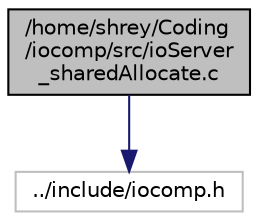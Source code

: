 digraph "/home/shrey/Coding/iocomp/src/ioServer_sharedAllocate.c"
{
 // LATEX_PDF_SIZE
  edge [fontname="Helvetica",fontsize="10",labelfontname="Helvetica",labelfontsize="10"];
  node [fontname="Helvetica",fontsize="10",shape=record];
  Node1 [label="/home/shrey/Coding\l/iocomp/src/ioServer\l_sharedAllocate.c",height=0.2,width=0.4,color="black", fillcolor="grey75", style="filled", fontcolor="black",tooltip="Allocates the shared windows and their pointers."];
  Node1 -> Node2 [color="midnightblue",fontsize="10",style="solid",fontname="Helvetica"];
  Node2 [label="../include/iocomp.h",height=0.2,width=0.4,color="grey75", fillcolor="white", style="filled",tooltip=" "];
}
